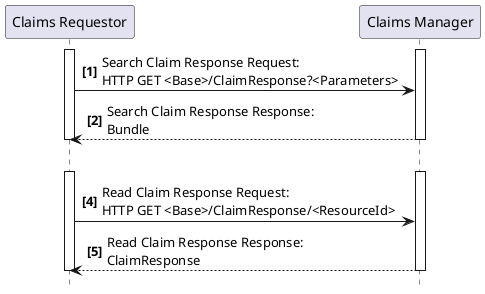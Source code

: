 @startuml
skinparam svgDimensionStyle false
hide footbox
autonumber "<b>[0]"
participant "Claims Requestor" as Req
participant "Claims Manager" as Man
activate Req
activate Man
Req -> Man : Search Claim Response Request:\nHTTP GET <Base>/ClaimResponse?<Parameters>
Man --> Req : Search Claim Response Response:\nBundle
deactivate Man
deactivate Req

Req -[hidden]> Man
activate Req
activate Man 
Req -> Man : Read Claim Response Request:\nHTTP GET <Base>/ClaimResponse/<ResourceId>
Man --> Req : Read Claim Response Response:\nClaimResponse
deactivate Man
deactivate Req

@enduml
